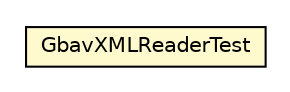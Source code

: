 #!/usr/local/bin/dot
#
# Class diagram 
# Generated by UMLGraph version R5_6-24-gf6e263 (http://www.umlgraph.org/)
#

digraph G {
	edge [fontname="Helvetica",fontsize=10,labelfontname="Helvetica",labelfontsize=10];
	node [fontname="Helvetica",fontsize=10,shape=plaintext];
	nodesep=0.25;
	ranksep=0.5;
	// nl.b3p.brmo.loader.xml.GbavXMLReaderTest
	c586 [label=<<table title="nl.b3p.brmo.loader.xml.GbavXMLReaderTest" border="0" cellborder="1" cellspacing="0" cellpadding="2" port="p" bgcolor="lemonChiffon" href="./GbavXMLReaderTest.html">
		<tr><td><table border="0" cellspacing="0" cellpadding="1">
<tr><td align="center" balign="center"> GbavXMLReaderTest </td></tr>
		</table></td></tr>
		</table>>, URL="./GbavXMLReaderTest.html", fontname="Helvetica", fontcolor="black", fontsize=10.0];
}

